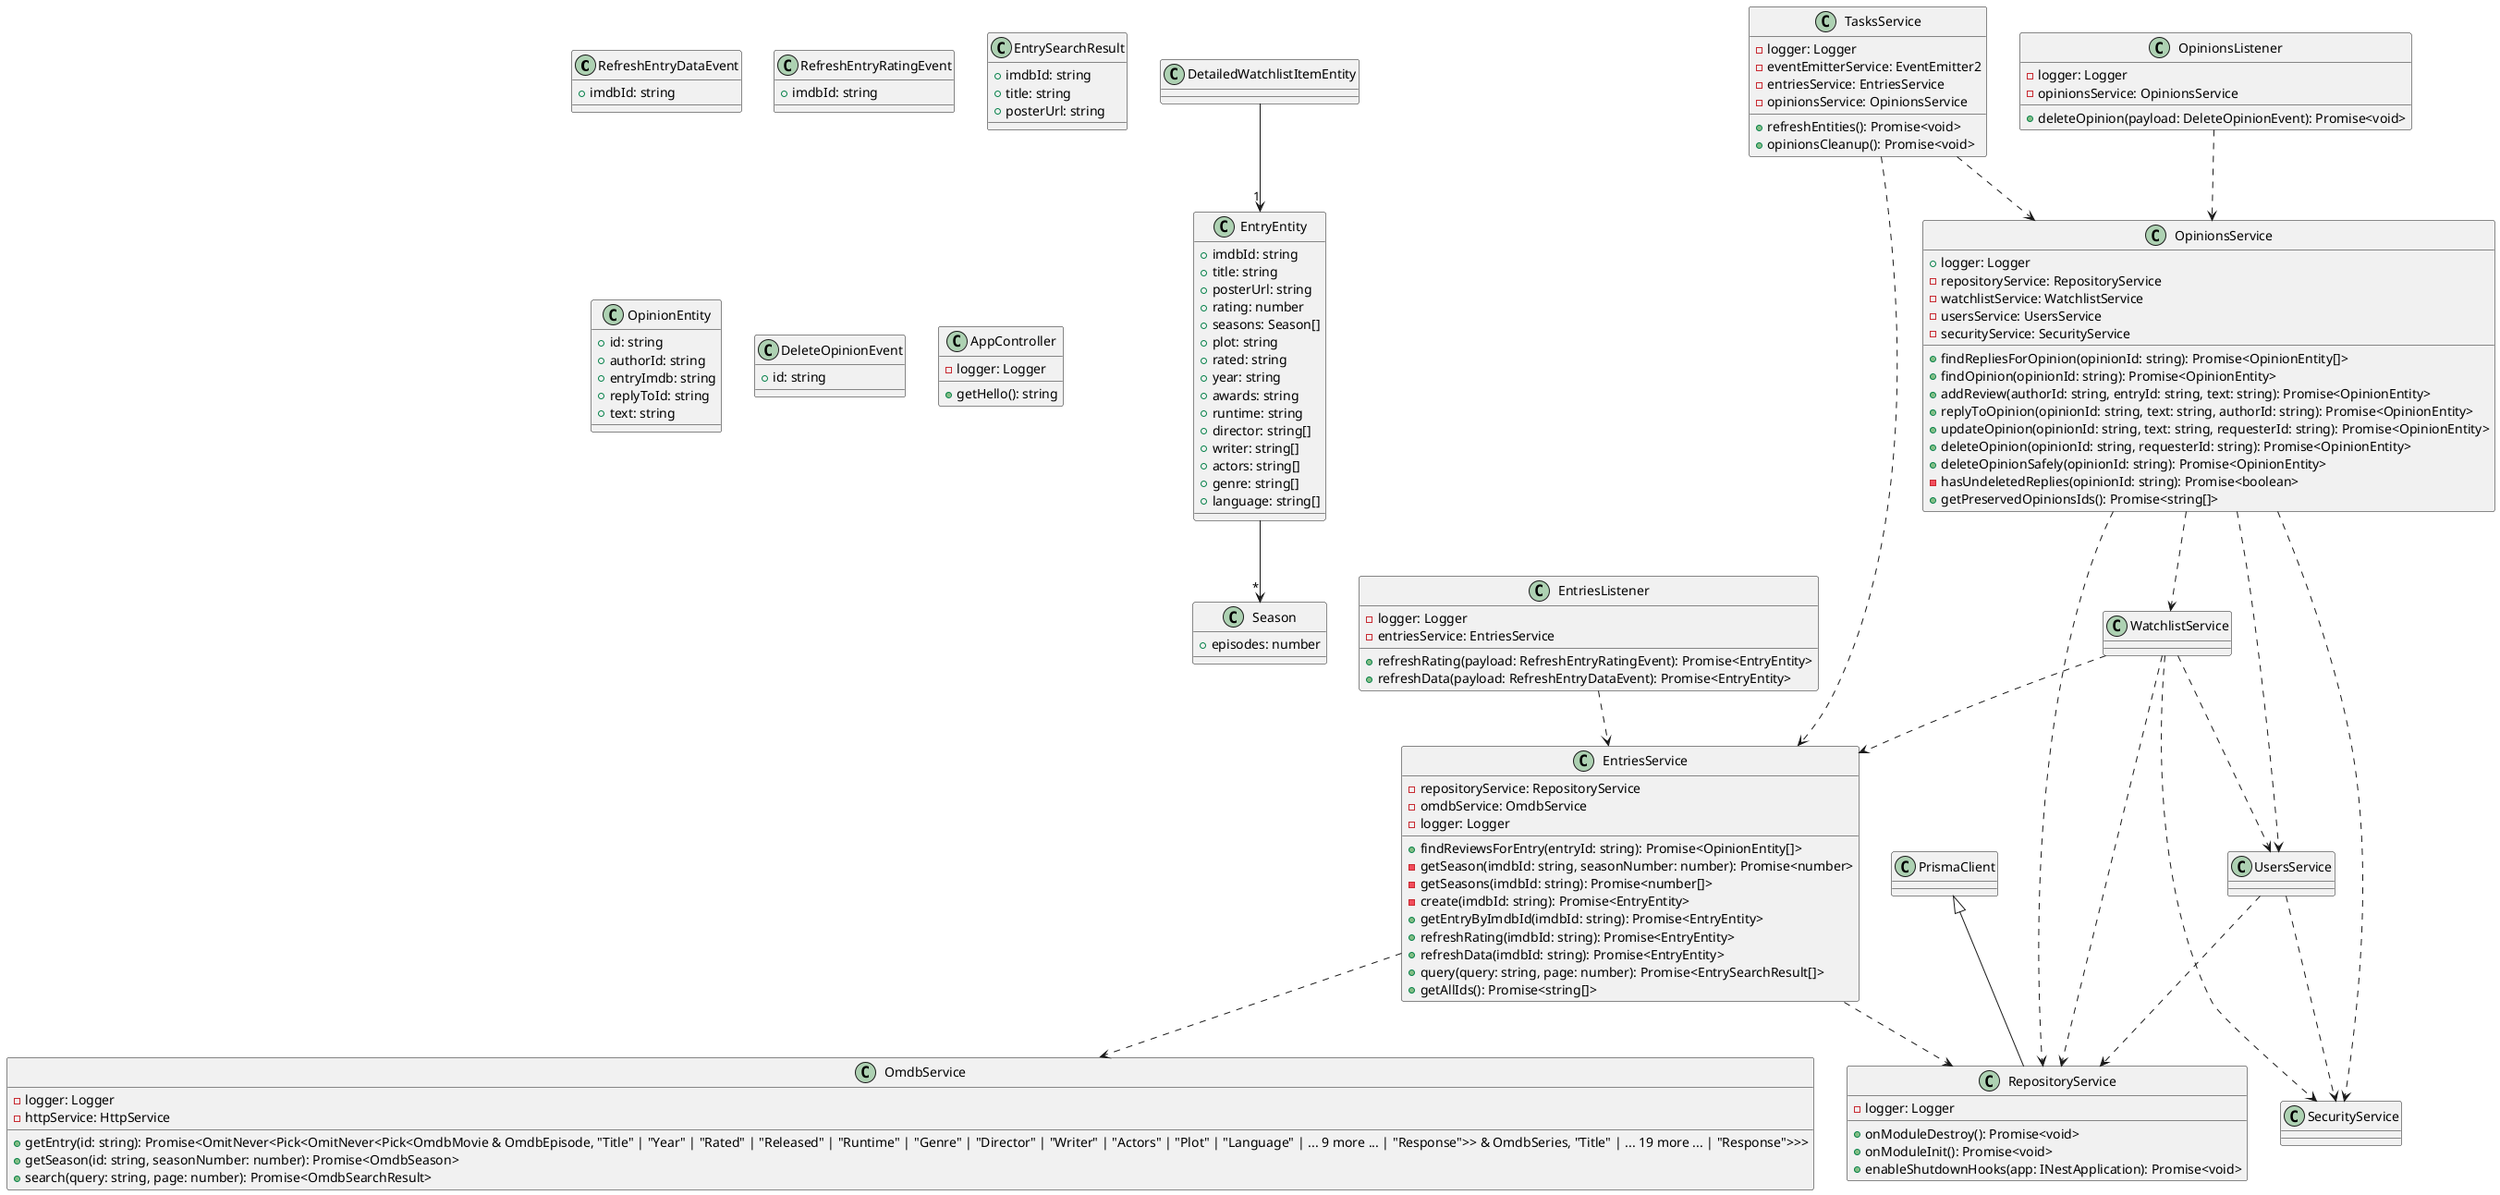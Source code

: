 @startuml
class RefreshEntryDataEvent {
    +imdbId: string
}
class RefreshEntryRatingEvent {
    +imdbId: string
}
class EntryEntity {
    +imdbId: string
    +title: string
    +posterUrl: string
    +rating: number
    +seasons: Season[]
    +plot: string
    +rated: string
    +year: string
    +awards: string
    +runtime: string
    +director: string[]
    +writer: string[]
    +actors: string[]
    +genre: string[]
    +language: string[]
}
class Season {
    +episodes: number
}
class EntrySearchResult {
    +imdbId: string
    +title: string
    +posterUrl: string
}
class OpinionEntity {
    +id: string
    +authorId: string
    +entryImdb: string
    +replyToId: string
    +text: string
}
class OmdbService {
    -logger: Logger
    -httpService: HttpService
    +getEntry(id: string): Promise<OmitNever<Pick<OmitNever<Pick<OmdbMovie & OmdbEpisode, "Title" | "Year" | "Rated" | "Released" | "Runtime" | "Genre" | "Director" | "Writer" | "Actors" | "Plot" | "Language" | ... 9 more ... | "Response">> & OmdbSeries, "Title" | ... 19 more ... | "Response">>>
    +getSeason(id: string, seasonNumber: number): Promise<OmdbSeason>
    +search(query: string, page: number): Promise<OmdbSearchResult>
}
class RepositoryService extends PrismaClient {
    -logger: Logger
    +onModuleDestroy(): Promise<void>
    +onModuleInit(): Promise<void>
    +enableShutdownHooks(app: INestApplication): Promise<void>
}
class EntriesService {
    -repositoryService: RepositoryService
    -omdbService: OmdbService
    -logger: Logger
    +findReviewsForEntry(entryId: string): Promise<OpinionEntity[]>
    -getSeason(imdbId: string, seasonNumber: number): Promise<number>
    -getSeasons(imdbId: string): Promise<number[]>
    -create(imdbId: string): Promise<EntryEntity>
    +getEntryByImdbId(imdbId: string): Promise<EntryEntity>
    +refreshRating(imdbId: string): Promise<EntryEntity>
    +refreshData(imdbId: string): Promise<EntryEntity>
    +query(query: string, page: number): Promise<EntrySearchResult[]>
    +getAllIds(): Promise<string[]>
}
class EntriesListener {
    -logger: Logger
    -entriesService: EntriesService
    +refreshRating(payload: RefreshEntryRatingEvent): Promise<EntryEntity>
    +refreshData(payload: RefreshEntryDataEvent): Promise<EntryEntity>
}
class DeleteOpinionEvent {
    +id: string
}
class OpinionsService {
    +logger: Logger
    -repositoryService: RepositoryService
    -watchlistService: WatchlistService
    -usersService: UsersService
    -securityService: SecurityService
    +findRepliesForOpinion(opinionId: string): Promise<OpinionEntity[]>
    +findOpinion(opinionId: string): Promise<OpinionEntity>
    +addReview(authorId: string, entryId: string, text: string): Promise<OpinionEntity>
    +replyToOpinion(opinionId: string, text: string, authorId: string): Promise<OpinionEntity>
    +updateOpinion(opinionId: string, text: string, requesterId: string): Promise<OpinionEntity>
    +deleteOpinion(opinionId: string, requesterId: string): Promise<OpinionEntity>
    +deleteOpinionSafely(opinionId: string): Promise<OpinionEntity>
    -hasUndeletedReplies(opinionId: string): Promise<boolean>
    +getPreservedOpinionsIds(): Promise<string[]>
}
class OpinionsListener {
    -logger: Logger
    -opinionsService: OpinionsService
    +deleteOpinion(payload: DeleteOpinionEvent): Promise<void>
}
class TasksService {
    -logger: Logger
    -eventEmitterService: EventEmitter2
    -entriesService: EntriesService
    -opinionsService: OpinionsService
    +refreshEntities(): Promise<void>
    +opinionsCleanup(): Promise<void>
}
class AppController {
    -logger: Logger
    +getHello(): string
}
EntryEntity --> "*" Season
EntriesService ..> RepositoryService
EntriesService ..> OmdbService
EntriesListener ..> EntriesService
DetailedWatchlistItemEntity --> "1" EntryEntity
UsersService ..> RepositoryService
UsersService ..> SecurityService
WatchlistService ..> RepositoryService
WatchlistService ..> UsersService
WatchlistService ..> EntriesService
WatchlistService ..> SecurityService
OpinionsService ..> RepositoryService
OpinionsService ..> WatchlistService
OpinionsService ..> UsersService
OpinionsService ..> SecurityService
OpinionsListener ..> OpinionsService
TasksService ..> EntriesService
TasksService ..> OpinionsService
@enduml